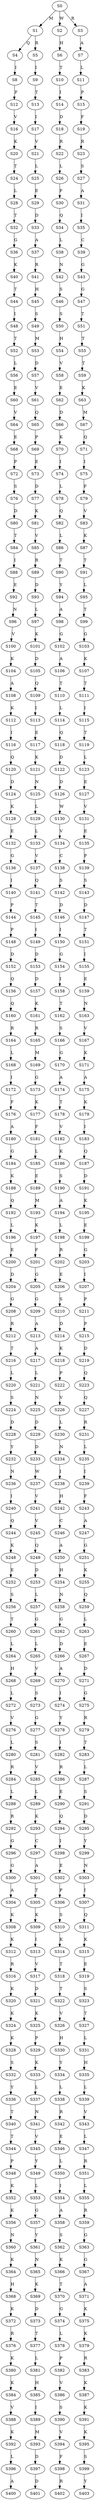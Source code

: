 strict digraph  {
	S0 -> S1 [ label = M ];
	S0 -> S2 [ label = W ];
	S0 -> S3 [ label = R ];
	S1 -> S4 [ label = Q ];
	S1 -> S5 [ label = R ];
	S2 -> S6 [ label = H ];
	S3 -> S7 [ label = A ];
	S4 -> S8 [ label = I ];
	S5 -> S9 [ label = I ];
	S6 -> S10 [ label = T ];
	S7 -> S11 [ label = L ];
	S8 -> S12 [ label = F ];
	S9 -> S13 [ label = T ];
	S10 -> S14 [ label = I ];
	S11 -> S15 [ label = P ];
	S12 -> S16 [ label = V ];
	S13 -> S17 [ label = I ];
	S14 -> S18 [ label = D ];
	S15 -> S19 [ label = F ];
	S16 -> S20 [ label = K ];
	S17 -> S21 [ label = V ];
	S18 -> S22 [ label = R ];
	S19 -> S23 [ label = R ];
	S20 -> S24 [ label = T ];
	S21 -> S25 [ label = L ];
	S22 -> S26 [ label = L ];
	S23 -> S27 [ label = S ];
	S24 -> S28 [ label = L ];
	S25 -> S29 [ label = E ];
	S26 -> S30 [ label = F ];
	S27 -> S31 [ label = A ];
	S28 -> S32 [ label = T ];
	S29 -> S33 [ label = D ];
	S30 -> S34 [ label = Q ];
	S31 -> S35 [ label = I ];
	S32 -> S36 [ label = G ];
	S33 -> S37 [ label = A ];
	S34 -> S38 [ label = L ];
	S35 -> S39 [ label = C ];
	S36 -> S40 [ label = K ];
	S37 -> S41 [ label = R ];
	S38 -> S42 [ label = N ];
	S39 -> S43 [ label = G ];
	S40 -> S44 [ label = T ];
	S41 -> S45 [ label = H ];
	S42 -> S46 [ label = S ];
	S43 -> S47 [ label = G ];
	S44 -> S48 [ label = I ];
	S45 -> S49 [ label = S ];
	S46 -> S50 [ label = S ];
	S47 -> S51 [ label = T ];
	S48 -> S52 [ label = T ];
	S49 -> S53 [ label = M ];
	S50 -> S54 [ label = H ];
	S51 -> S55 [ label = T ];
	S52 -> S56 [ label = L ];
	S53 -> S57 [ label = D ];
	S54 -> S58 [ label = V ];
	S55 -> S59 [ label = T ];
	S56 -> S60 [ label = E ];
	S57 -> S61 [ label = V ];
	S58 -> S62 [ label = E ];
	S59 -> S63 [ label = K ];
	S60 -> S64 [ label = V ];
	S61 -> S65 [ label = Q ];
	S62 -> S66 [ label = D ];
	S63 -> S67 [ label = M ];
	S64 -> S68 [ label = E ];
	S65 -> S69 [ label = P ];
	S66 -> S70 [ label = K ];
	S67 -> S71 [ label = Q ];
	S68 -> S72 [ label = P ];
	S69 -> S73 [ label = E ];
	S70 -> S74 [ label = I ];
	S71 -> S75 [ label = I ];
	S72 -> S76 [ label = S ];
	S73 -> S77 [ label = D ];
	S74 -> S78 [ label = L ];
	S75 -> S79 [ label = F ];
	S76 -> S80 [ label = D ];
	S77 -> S81 [ label = K ];
	S78 -> S82 [ label = Q ];
	S79 -> S83 [ label = V ];
	S80 -> S84 [ label = T ];
	S81 -> S85 [ label = V ];
	S82 -> S86 [ label = L ];
	S83 -> S87 [ label = K ];
	S84 -> S88 [ label = I ];
	S85 -> S89 [ label = R ];
	S86 -> S90 [ label = T ];
	S87 -> S91 [ label = T ];
	S88 -> S92 [ label = E ];
	S89 -> S93 [ label = D ];
	S90 -> S94 [ label = Y ];
	S91 -> S95 [ label = L ];
	S92 -> S96 [ label = N ];
	S93 -> S97 [ label = L ];
	S94 -> S98 [ label = A ];
	S95 -> S99 [ label = T ];
	S96 -> S100 [ label = V ];
	S97 -> S101 [ label = K ];
	S98 -> S102 [ label = G ];
	S99 -> S103 [ label = G ];
	S100 -> S104 [ label = K ];
	S101 -> S105 [ label = D ];
	S102 -> S106 [ label = A ];
	S103 -> S107 [ label = K ];
	S104 -> S108 [ label = A ];
	S105 -> S109 [ label = Q ];
	S106 -> S110 [ label = T ];
	S107 -> S111 [ label = T ];
	S108 -> S112 [ label = K ];
	S109 -> S113 [ label = I ];
	S110 -> S114 [ label = L ];
	S111 -> S115 [ label = I ];
	S112 -> S116 [ label = I ];
	S113 -> S117 [ label = E ];
	S114 -> S118 [ label = Q ];
	S115 -> S119 [ label = T ];
	S116 -> S120 [ label = Q ];
	S117 -> S121 [ label = K ];
	S118 -> S122 [ label = D ];
	S119 -> S123 [ label = L ];
	S120 -> S124 [ label = D ];
	S121 -> S125 [ label = N ];
	S122 -> S126 [ label = D ];
	S123 -> S127 [ label = E ];
	S124 -> S128 [ label = K ];
	S125 -> S129 [ label = L ];
	S126 -> S130 [ label = W ];
	S127 -> S131 [ label = V ];
	S128 -> S132 [ label = E ];
	S129 -> S133 [ label = L ];
	S130 -> S134 [ label = V ];
	S131 -> S135 [ label = E ];
	S132 -> S136 [ label = G ];
	S133 -> S137 [ label = V ];
	S134 -> S138 [ label = C ];
	S135 -> S139 [ label = P ];
	S136 -> S140 [ label = I ];
	S137 -> S141 [ label = Q ];
	S138 -> S142 [ label = S ];
	S139 -> S143 [ label = S ];
	S140 -> S144 [ label = P ];
	S141 -> S145 [ label = T ];
	S142 -> S146 [ label = D ];
	S143 -> S147 [ label = D ];
	S144 -> S148 [ label = P ];
	S145 -> S149 [ label = I ];
	S146 -> S150 [ label = I ];
	S147 -> S151 [ label = T ];
	S148 -> S152 [ label = D ];
	S149 -> S153 [ label = D ];
	S150 -> S154 [ label = G ];
	S151 -> S155 [ label = I ];
	S152 -> S156 [ label = Q ];
	S153 -> S157 [ label = D ];
	S154 -> S158 [ label = I ];
	S155 -> S159 [ label = E ];
	S156 -> S160 [ label = Q ];
	S157 -> S161 [ label = K ];
	S158 -> S162 [ label = T ];
	S159 -> S163 [ label = N ];
	S160 -> S164 [ label = R ];
	S161 -> S165 [ label = R ];
	S162 -> S166 [ label = S ];
	S163 -> S167 [ label = V ];
	S164 -> S168 [ label = L ];
	S165 -> S169 [ label = M ];
	S166 -> S170 [ label = G ];
	S167 -> S171 [ label = K ];
	S168 -> S172 [ label = I ];
	S169 -> S173 [ label = G ];
	S170 -> S174 [ label = A ];
	S171 -> S175 [ label = A ];
	S172 -> S176 [ label = F ];
	S173 -> S177 [ label = K ];
	S174 -> S178 [ label = T ];
	S175 -> S179 [ label = K ];
	S176 -> S180 [ label = A ];
	S177 -> S181 [ label = F ];
	S178 -> S182 [ label = V ];
	S179 -> S183 [ label = I ];
	S180 -> S184 [ label = G ];
	S181 -> S185 [ label = L ];
	S182 -> S186 [ label = K ];
	S183 -> S187 [ label = Q ];
	S184 -> S188 [ label = K ];
	S185 -> S189 [ label = E ];
	S186 -> S190 [ label = S ];
	S187 -> S191 [ label = D ];
	S188 -> S192 [ label = Q ];
	S189 -> S193 [ label = M ];
	S190 -> S194 [ label = A ];
	S191 -> S195 [ label = K ];
	S192 -> S196 [ label = L ];
	S193 -> S197 [ label = K ];
	S194 -> S198 [ label = L ];
	S195 -> S199 [ label = E ];
	S196 -> S200 [ label = E ];
	S197 -> S201 [ label = F ];
	S198 -> S202 [ label = R ];
	S199 -> S203 [ label = G ];
	S200 -> S204 [ label = D ];
	S201 -> S205 [ label = G ];
	S202 -> S206 [ label = E ];
	S203 -> S207 [ label = I ];
	S204 -> S208 [ label = G ];
	S205 -> S209 [ label = G ];
	S206 -> S210 [ label = S ];
	S207 -> S211 [ label = P ];
	S208 -> S212 [ label = R ];
	S209 -> S213 [ label = A ];
	S210 -> S214 [ label = D ];
	S211 -> S215 [ label = P ];
	S212 -> S216 [ label = T ];
	S213 -> S217 [ label = A ];
	S214 -> S218 [ label = K ];
	S215 -> S219 [ label = D ];
	S216 -> S220 [ label = L ];
	S217 -> S221 [ label = L ];
	S218 -> S222 [ label = P ];
	S219 -> S223 [ label = Q ];
	S220 -> S224 [ label = S ];
	S221 -> S225 [ label = N ];
	S222 -> S226 [ label = V ];
	S223 -> S227 [ label = Q ];
	S224 -> S228 [ label = D ];
	S225 -> S229 [ label = D ];
	S226 -> S230 [ label = L ];
	S227 -> S231 [ label = R ];
	S228 -> S232 [ label = Y ];
	S229 -> S233 [ label = D ];
	S230 -> S234 [ label = N ];
	S231 -> S235 [ label = L ];
	S232 -> S236 [ label = N ];
	S233 -> S237 [ label = W ];
	S234 -> S238 [ label = I ];
	S235 -> S239 [ label = I ];
	S236 -> S240 [ label = I ];
	S237 -> S241 [ label = V ];
	S238 -> S242 [ label = H ];
	S239 -> S243 [ label = F ];
	S240 -> S244 [ label = Q ];
	S241 -> S245 [ label = V ];
	S242 -> S246 [ label = C ];
	S243 -> S247 [ label = A ];
	S244 -> S248 [ label = K ];
	S245 -> S249 [ label = Q ];
	S246 -> S250 [ label = A ];
	S247 -> S251 [ label = G ];
	S248 -> S252 [ label = E ];
	S249 -> S253 [ label = D ];
	S250 -> S254 [ label = H ];
	S251 -> S255 [ label = K ];
	S252 -> S256 [ label = S ];
	S253 -> S257 [ label = L ];
	S254 -> S258 [ label = N ];
	S255 -> S259 [ label = Q ];
	S256 -> S260 [ label = T ];
	S257 -> S261 [ label = G ];
	S258 -> S262 [ label = G ];
	S259 -> S263 [ label = L ];
	S260 -> S264 [ label = L ];
	S261 -> S265 [ label = L ];
	S262 -> S266 [ label = D ];
	S263 -> S267 [ label = E ];
	S264 -> S268 [ label = H ];
	S265 -> S269 [ label = V ];
	S266 -> S270 [ label = A ];
	S267 -> S271 [ label = D ];
	S268 -> S272 [ label = L ];
	S269 -> S273 [ label = S ];
	S270 -> S274 [ label = I ];
	S271 -> S275 [ label = G ];
	S272 -> S276 [ label = V ];
	S273 -> S277 [ label = G ];
	S274 -> S278 [ label = Y ];
	S275 -> S279 [ label = R ];
	S276 -> S280 [ label = L ];
	S277 -> S281 [ label = S ];
	S278 -> S282 [ label = I ];
	S279 -> S283 [ label = T ];
	S280 -> S284 [ label = R ];
	S281 -> S285 [ label = V ];
	S282 -> S286 [ label = R ];
	S283 -> S287 [ label = L ];
	S284 -> S288 [ label = L ];
	S285 -> S289 [ label = L ];
	S286 -> S290 [ label = E ];
	S287 -> S291 [ label = S ];
	S288 -> S292 [ label = R ];
	S289 -> S293 [ label = K ];
	S290 -> S294 [ label = Q ];
	S291 -> S295 [ label = D ];
	S292 -> S296 [ label = G ];
	S293 -> S297 [ label = C ];
	S294 -> S298 [ label = I ];
	S295 -> S299 [ label = Y ];
	S296 -> S300 [ label = G ];
	S297 -> S301 [ label = A ];
	S298 -> S302 [ label = E ];
	S299 -> S303 [ label = N ];
	S300 -> S304 [ label = A ];
	S301 -> S305 [ label = T ];
	S302 -> S306 [ label = P ];
	S303 -> S307 [ label = I ];
	S304 -> S308 [ label = K ];
	S305 -> S309 [ label = K ];
	S306 -> S310 [ label = S ];
	S307 -> S311 [ label = Q ];
	S308 -> S312 [ label = K ];
	S309 -> S313 [ label = I ];
	S310 -> S314 [ label = K ];
	S311 -> S315 [ label = K ];
	S312 -> S316 [ label = R ];
	S313 -> S317 [ label = V ];
	S314 -> S318 [ label = T ];
	S315 -> S319 [ label = E ];
	S316 -> S320 [ label = K ];
	S317 -> S321 [ label = D ];
	S318 -> S322 [ label = T ];
	S319 -> S323 [ label = S ];
	S320 -> S324 [ label = K ];
	S321 -> S325 [ label = K ];
	S322 -> S326 [ label = V ];
	S323 -> S327 [ label = T ];
	S324 -> S328 [ label = K ];
	S325 -> S329 [ label = P ];
	S326 -> S330 [ label = H ];
	S327 -> S331 [ label = L ];
	S328 -> S332 [ label = S ];
	S329 -> S333 [ label = K ];
	S330 -> S334 [ label = Y ];
	S331 -> S335 [ label = H ];
	S332 -> S336 [ label = Y ];
	S333 -> S337 [ label = L ];
	S334 -> S338 [ label = L ];
	S335 -> S339 [ label = L ];
	S336 -> S340 [ label = T ];
	S337 -> S341 [ label = N ];
	S338 -> S342 [ label = R ];
	S339 -> S343 [ label = V ];
	S340 -> S344 [ label = T ];
	S341 -> S345 [ label = V ];
	S342 -> S346 [ label = E ];
	S343 -> S347 [ label = L ];
	S344 -> S348 [ label = P ];
	S345 -> S349 [ label = Y ];
	S346 -> S350 [ label = L ];
	S347 -> S351 [ label = R ];
	S348 -> S352 [ label = K ];
	S349 -> S353 [ label = L ];
	S350 -> S354 [ label = I ];
	S351 -> S355 [ label = L ];
	S352 -> S356 [ label = K ];
	S353 -> S357 [ label = G ];
	S354 -> S358 [ label = A ];
	S355 -> S359 [ label = R ];
	S356 -> S360 [ label = N ];
	S357 -> S361 [ label = Y ];
	S358 -> S362 [ label = S ];
	S359 -> S363 [ label = G ];
	S360 -> S364 [ label = K ];
	S361 -> S365 [ label = N ];
	S362 -> S366 [ label = K ];
	S363 -> S367 [ label = G ];
	S364 -> S368 [ label = H ];
	S365 -> S369 [ label = K ];
	S366 -> S370 [ label = T ];
	S367 -> S371 [ label = A ];
	S368 -> S372 [ label = K ];
	S369 -> S373 [ label = D ];
	S370 -> S374 [ label = G ];
	S371 -> S375 [ label = K ];
	S372 -> S376 [ label = R ];
	S373 -> S377 [ label = T ];
	S374 -> S378 [ label = L ];
	S375 -> S379 [ label = K ];
	S376 -> S380 [ label = K ];
	S377 -> S381 [ label = L ];
	S378 -> S382 [ label = P ];
	S379 -> S383 [ label = R ];
	S380 -> S384 [ label = K ];
	S381 -> S385 [ label = H ];
	S382 -> S386 [ label = V ];
	S383 -> S387 [ label = K ];
	S384 -> S388 [ label = V ];
	S385 -> S389 [ label = I ];
	S386 -> S390 [ label = S ];
	S387 -> S391 [ label = K ];
	S388 -> S392 [ label = K ];
	S389 -> S393 [ label = M ];
	S390 -> S394 [ label = V ];
	S391 -> S395 [ label = K ];
	S392 -> S396 [ label = L ];
	S393 -> S397 [ label = D ];
	S394 -> S398 [ label = F ];
	S395 -> S399 [ label = S ];
	S396 -> S400 [ label = A ];
	S397 -> S401 [ label = D ];
	S398 -> S402 [ label = R ];
	S399 -> S403 [ label = Y ];
}
